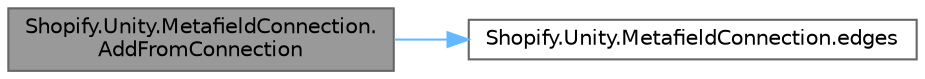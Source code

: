 digraph "Shopify.Unity.MetafieldConnection.AddFromConnection"
{
 // LATEX_PDF_SIZE
  bgcolor="transparent";
  edge [fontname=Helvetica,fontsize=10,labelfontname=Helvetica,labelfontsize=10];
  node [fontname=Helvetica,fontsize=10,shape=box,height=0.2,width=0.4];
  rankdir="LR";
  Node1 [id="Node000001",label="Shopify.Unity.MetafieldConnection.\lAddFromConnection",height=0.2,width=0.4,color="gray40", fillcolor="grey60", style="filled", fontcolor="black",tooltip="This is a utility function that allows you to append newly queried data from a connection into this o..."];
  Node1 -> Node2 [id="edge1_Node000001_Node000002",color="steelblue1",style="solid",tooltip=" "];
  Node2 [id="Node000002",label="Shopify.Unity.MetafieldConnection.edges",height=0.2,width=0.4,color="grey40", fillcolor="white", style="filled",URL="$class_shopify_1_1_unity_1_1_metafield_connection.html#ae72a14efe75303de716b43a54d212b28",tooltip="A list of edges."];
}
